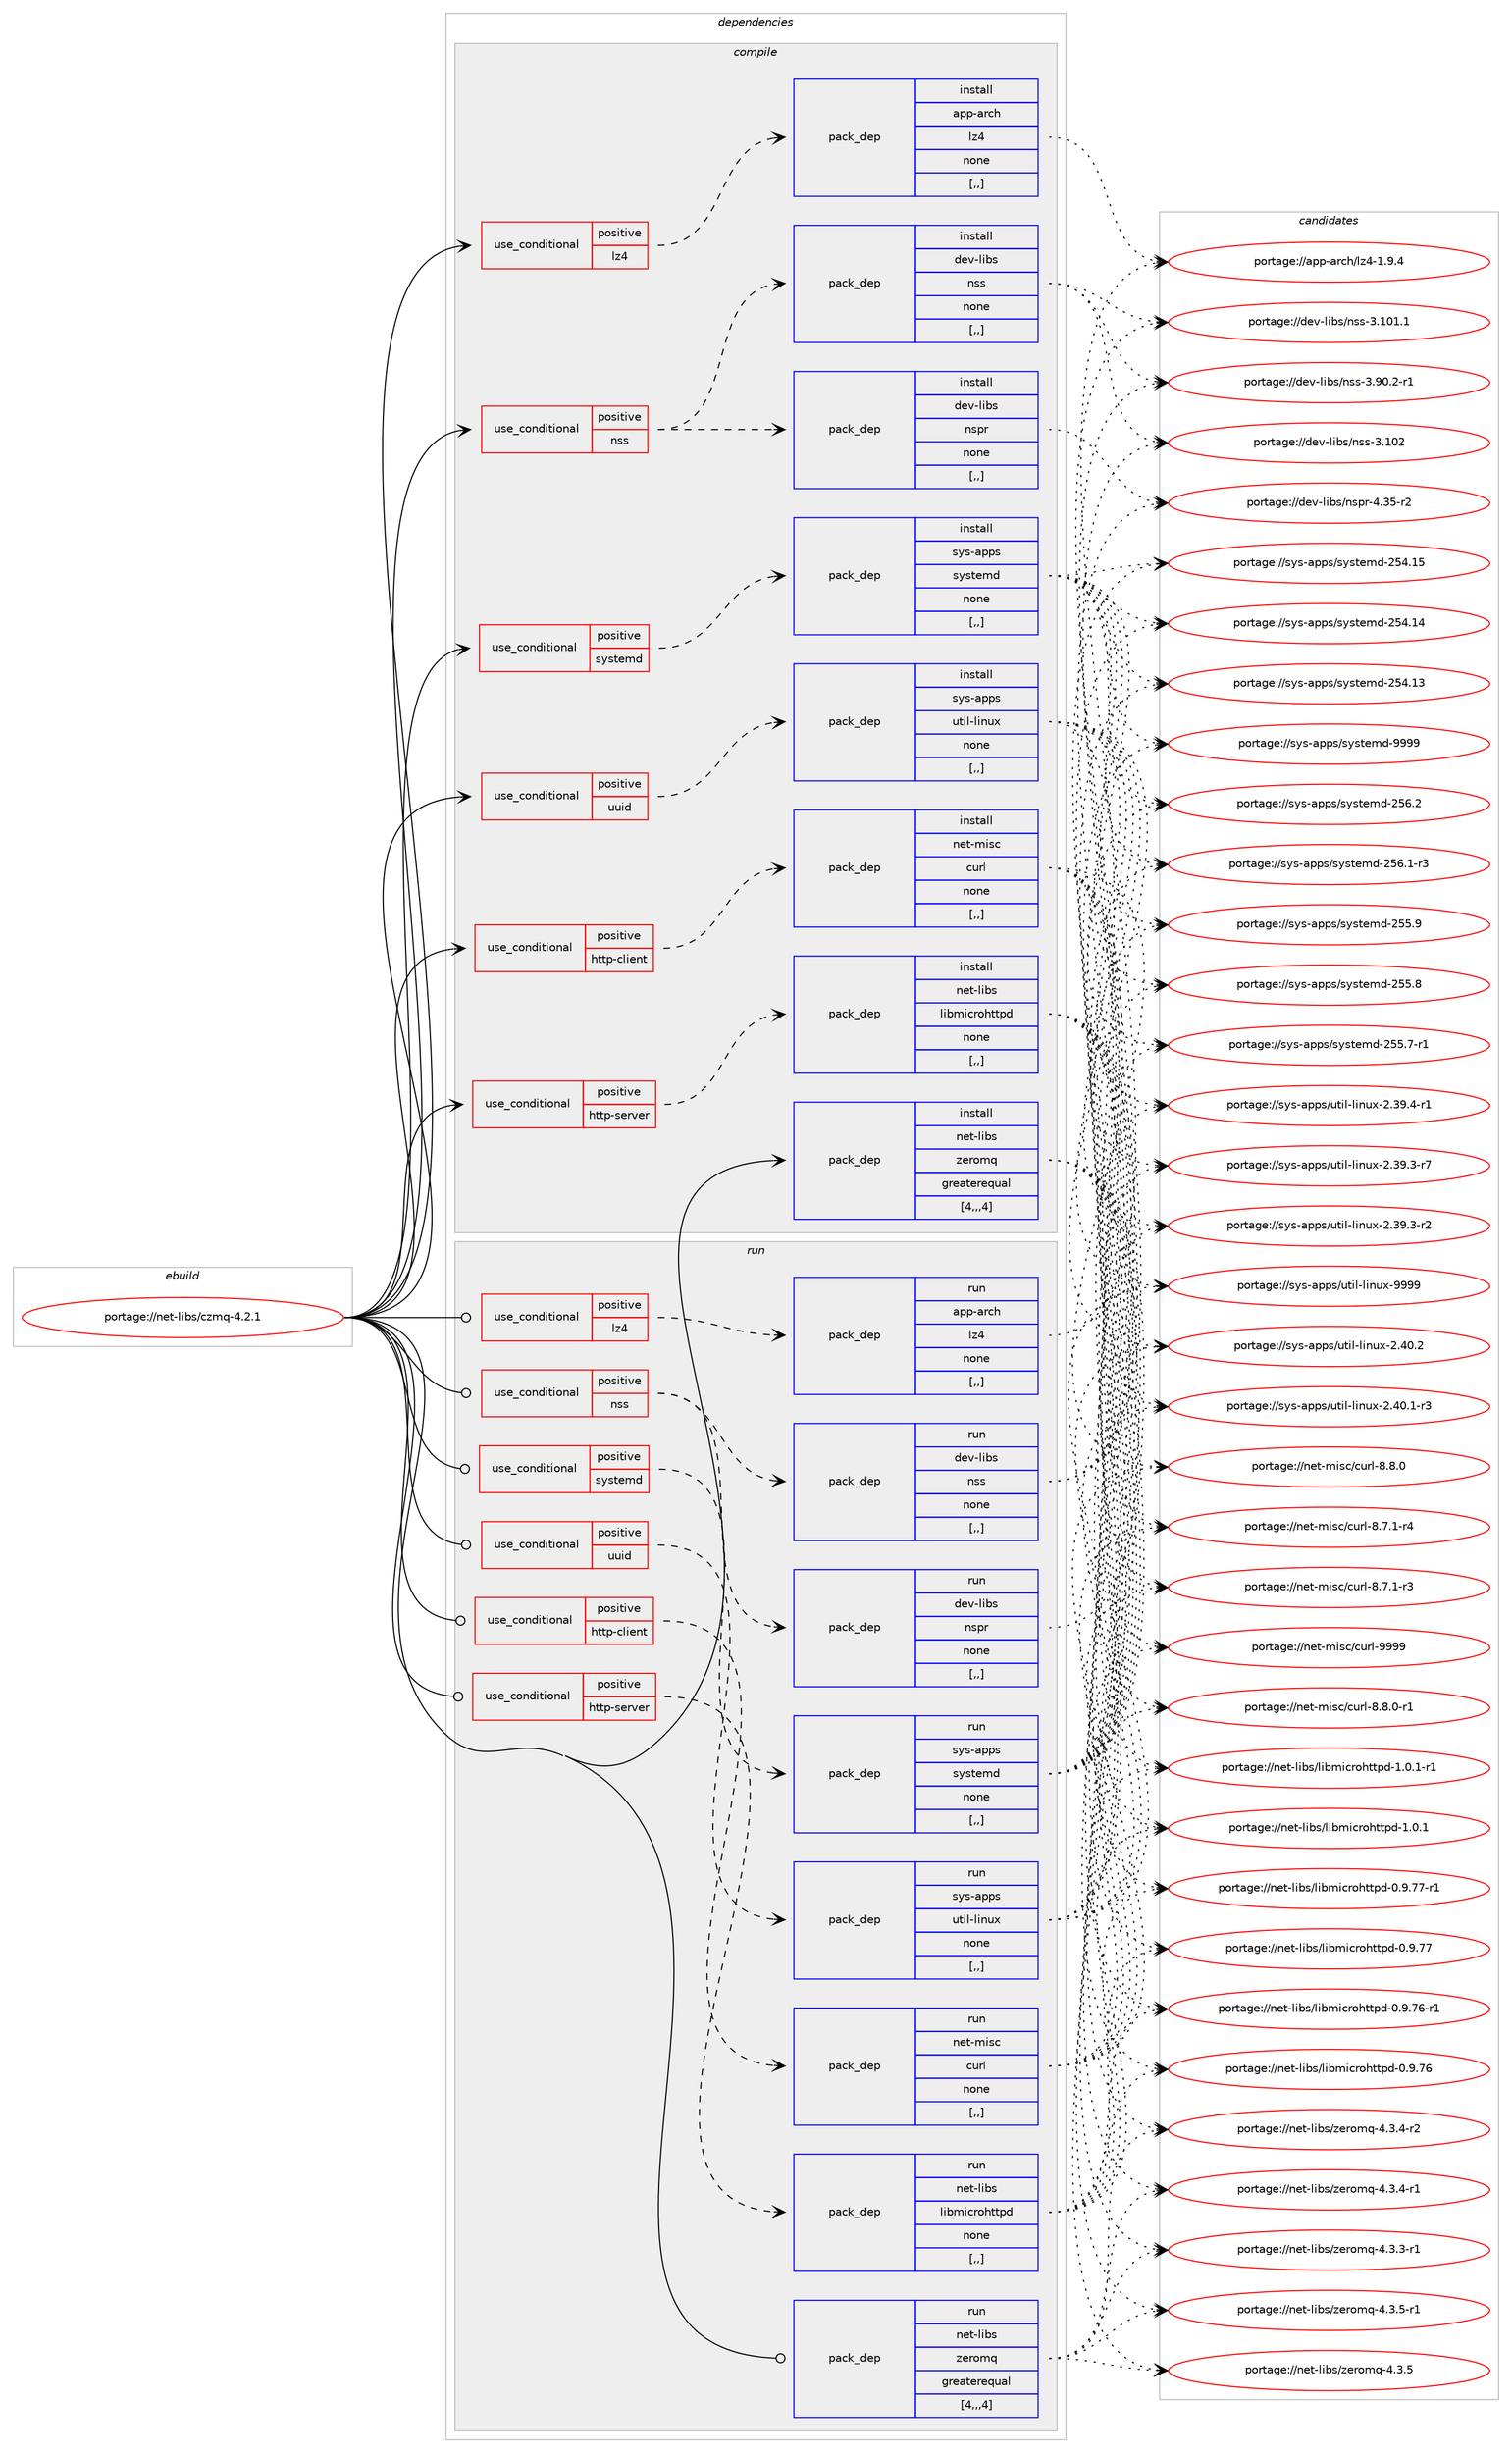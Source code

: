 digraph prolog {

# *************
# Graph options
# *************

newrank=true;
concentrate=true;
compound=true;
graph [rankdir=LR,fontname=Helvetica,fontsize=10,ranksep=1.5];#, ranksep=2.5, nodesep=0.2];
edge  [arrowhead=vee];
node  [fontname=Helvetica,fontsize=10];

# **********
# The ebuild
# **********

subgraph cluster_leftcol {
color=gray;
rank=same;
label=<<i>ebuild</i>>;
id [label="portage://net-libs/czmq-4.2.1", color=red, width=4, href="../net-libs/czmq-4.2.1.svg"];
}

# ****************
# The dependencies
# ****************

subgraph cluster_midcol {
color=gray;
label=<<i>dependencies</i>>;
subgraph cluster_compile {
fillcolor="#eeeeee";
style=filled;
label=<<i>compile</i>>;
subgraph cond92674 {
dependency355424 [label=<<TABLE BORDER="0" CELLBORDER="1" CELLSPACING="0" CELLPADDING="4"><TR><TD ROWSPAN="3" CELLPADDING="10">use_conditional</TD></TR><TR><TD>positive</TD></TR><TR><TD>http-client</TD></TR></TABLE>>, shape=none, color=red];
subgraph pack260107 {
dependency355425 [label=<<TABLE BORDER="0" CELLBORDER="1" CELLSPACING="0" CELLPADDING="4" WIDTH="220"><TR><TD ROWSPAN="6" CELLPADDING="30">pack_dep</TD></TR><TR><TD WIDTH="110">install</TD></TR><TR><TD>net-misc</TD></TR><TR><TD>curl</TD></TR><TR><TD>none</TD></TR><TR><TD>[,,]</TD></TR></TABLE>>, shape=none, color=blue];
}
dependency355424:e -> dependency355425:w [weight=20,style="dashed",arrowhead="vee"];
}
id:e -> dependency355424:w [weight=20,style="solid",arrowhead="vee"];
subgraph cond92675 {
dependency355426 [label=<<TABLE BORDER="0" CELLBORDER="1" CELLSPACING="0" CELLPADDING="4"><TR><TD ROWSPAN="3" CELLPADDING="10">use_conditional</TD></TR><TR><TD>positive</TD></TR><TR><TD>http-server</TD></TR></TABLE>>, shape=none, color=red];
subgraph pack260108 {
dependency355427 [label=<<TABLE BORDER="0" CELLBORDER="1" CELLSPACING="0" CELLPADDING="4" WIDTH="220"><TR><TD ROWSPAN="6" CELLPADDING="30">pack_dep</TD></TR><TR><TD WIDTH="110">install</TD></TR><TR><TD>net-libs</TD></TR><TR><TD>libmicrohttpd</TD></TR><TR><TD>none</TD></TR><TR><TD>[,,]</TD></TR></TABLE>>, shape=none, color=blue];
}
dependency355426:e -> dependency355427:w [weight=20,style="dashed",arrowhead="vee"];
}
id:e -> dependency355426:w [weight=20,style="solid",arrowhead="vee"];
subgraph cond92676 {
dependency355428 [label=<<TABLE BORDER="0" CELLBORDER="1" CELLSPACING="0" CELLPADDING="4"><TR><TD ROWSPAN="3" CELLPADDING="10">use_conditional</TD></TR><TR><TD>positive</TD></TR><TR><TD>lz4</TD></TR></TABLE>>, shape=none, color=red];
subgraph pack260109 {
dependency355429 [label=<<TABLE BORDER="0" CELLBORDER="1" CELLSPACING="0" CELLPADDING="4" WIDTH="220"><TR><TD ROWSPAN="6" CELLPADDING="30">pack_dep</TD></TR><TR><TD WIDTH="110">install</TD></TR><TR><TD>app-arch</TD></TR><TR><TD>lz4</TD></TR><TR><TD>none</TD></TR><TR><TD>[,,]</TD></TR></TABLE>>, shape=none, color=blue];
}
dependency355428:e -> dependency355429:w [weight=20,style="dashed",arrowhead="vee"];
}
id:e -> dependency355428:w [weight=20,style="solid",arrowhead="vee"];
subgraph cond92677 {
dependency355430 [label=<<TABLE BORDER="0" CELLBORDER="1" CELLSPACING="0" CELLPADDING="4"><TR><TD ROWSPAN="3" CELLPADDING="10">use_conditional</TD></TR><TR><TD>positive</TD></TR><TR><TD>nss</TD></TR></TABLE>>, shape=none, color=red];
subgraph pack260110 {
dependency355431 [label=<<TABLE BORDER="0" CELLBORDER="1" CELLSPACING="0" CELLPADDING="4" WIDTH="220"><TR><TD ROWSPAN="6" CELLPADDING="30">pack_dep</TD></TR><TR><TD WIDTH="110">install</TD></TR><TR><TD>dev-libs</TD></TR><TR><TD>nspr</TD></TR><TR><TD>none</TD></TR><TR><TD>[,,]</TD></TR></TABLE>>, shape=none, color=blue];
}
dependency355430:e -> dependency355431:w [weight=20,style="dashed",arrowhead="vee"];
subgraph pack260111 {
dependency355432 [label=<<TABLE BORDER="0" CELLBORDER="1" CELLSPACING="0" CELLPADDING="4" WIDTH="220"><TR><TD ROWSPAN="6" CELLPADDING="30">pack_dep</TD></TR><TR><TD WIDTH="110">install</TD></TR><TR><TD>dev-libs</TD></TR><TR><TD>nss</TD></TR><TR><TD>none</TD></TR><TR><TD>[,,]</TD></TR></TABLE>>, shape=none, color=blue];
}
dependency355430:e -> dependency355432:w [weight=20,style="dashed",arrowhead="vee"];
}
id:e -> dependency355430:w [weight=20,style="solid",arrowhead="vee"];
subgraph cond92678 {
dependency355433 [label=<<TABLE BORDER="0" CELLBORDER="1" CELLSPACING="0" CELLPADDING="4"><TR><TD ROWSPAN="3" CELLPADDING="10">use_conditional</TD></TR><TR><TD>positive</TD></TR><TR><TD>systemd</TD></TR></TABLE>>, shape=none, color=red];
subgraph pack260112 {
dependency355434 [label=<<TABLE BORDER="0" CELLBORDER="1" CELLSPACING="0" CELLPADDING="4" WIDTH="220"><TR><TD ROWSPAN="6" CELLPADDING="30">pack_dep</TD></TR><TR><TD WIDTH="110">install</TD></TR><TR><TD>sys-apps</TD></TR><TR><TD>systemd</TD></TR><TR><TD>none</TD></TR><TR><TD>[,,]</TD></TR></TABLE>>, shape=none, color=blue];
}
dependency355433:e -> dependency355434:w [weight=20,style="dashed",arrowhead="vee"];
}
id:e -> dependency355433:w [weight=20,style="solid",arrowhead="vee"];
subgraph cond92679 {
dependency355435 [label=<<TABLE BORDER="0" CELLBORDER="1" CELLSPACING="0" CELLPADDING="4"><TR><TD ROWSPAN="3" CELLPADDING="10">use_conditional</TD></TR><TR><TD>positive</TD></TR><TR><TD>uuid</TD></TR></TABLE>>, shape=none, color=red];
subgraph pack260113 {
dependency355436 [label=<<TABLE BORDER="0" CELLBORDER="1" CELLSPACING="0" CELLPADDING="4" WIDTH="220"><TR><TD ROWSPAN="6" CELLPADDING="30">pack_dep</TD></TR><TR><TD WIDTH="110">install</TD></TR><TR><TD>sys-apps</TD></TR><TR><TD>util-linux</TD></TR><TR><TD>none</TD></TR><TR><TD>[,,]</TD></TR></TABLE>>, shape=none, color=blue];
}
dependency355435:e -> dependency355436:w [weight=20,style="dashed",arrowhead="vee"];
}
id:e -> dependency355435:w [weight=20,style="solid",arrowhead="vee"];
subgraph pack260114 {
dependency355437 [label=<<TABLE BORDER="0" CELLBORDER="1" CELLSPACING="0" CELLPADDING="4" WIDTH="220"><TR><TD ROWSPAN="6" CELLPADDING="30">pack_dep</TD></TR><TR><TD WIDTH="110">install</TD></TR><TR><TD>net-libs</TD></TR><TR><TD>zeromq</TD></TR><TR><TD>greaterequal</TD></TR><TR><TD>[4,,,4]</TD></TR></TABLE>>, shape=none, color=blue];
}
id:e -> dependency355437:w [weight=20,style="solid",arrowhead="vee"];
}
subgraph cluster_compileandrun {
fillcolor="#eeeeee";
style=filled;
label=<<i>compile and run</i>>;
}
subgraph cluster_run {
fillcolor="#eeeeee";
style=filled;
label=<<i>run</i>>;
subgraph cond92680 {
dependency355438 [label=<<TABLE BORDER="0" CELLBORDER="1" CELLSPACING="0" CELLPADDING="4"><TR><TD ROWSPAN="3" CELLPADDING="10">use_conditional</TD></TR><TR><TD>positive</TD></TR><TR><TD>http-client</TD></TR></TABLE>>, shape=none, color=red];
subgraph pack260115 {
dependency355439 [label=<<TABLE BORDER="0" CELLBORDER="1" CELLSPACING="0" CELLPADDING="4" WIDTH="220"><TR><TD ROWSPAN="6" CELLPADDING="30">pack_dep</TD></TR><TR><TD WIDTH="110">run</TD></TR><TR><TD>net-misc</TD></TR><TR><TD>curl</TD></TR><TR><TD>none</TD></TR><TR><TD>[,,]</TD></TR></TABLE>>, shape=none, color=blue];
}
dependency355438:e -> dependency355439:w [weight=20,style="dashed",arrowhead="vee"];
}
id:e -> dependency355438:w [weight=20,style="solid",arrowhead="odot"];
subgraph cond92681 {
dependency355440 [label=<<TABLE BORDER="0" CELLBORDER="1" CELLSPACING="0" CELLPADDING="4"><TR><TD ROWSPAN="3" CELLPADDING="10">use_conditional</TD></TR><TR><TD>positive</TD></TR><TR><TD>http-server</TD></TR></TABLE>>, shape=none, color=red];
subgraph pack260116 {
dependency355441 [label=<<TABLE BORDER="0" CELLBORDER="1" CELLSPACING="0" CELLPADDING="4" WIDTH="220"><TR><TD ROWSPAN="6" CELLPADDING="30">pack_dep</TD></TR><TR><TD WIDTH="110">run</TD></TR><TR><TD>net-libs</TD></TR><TR><TD>libmicrohttpd</TD></TR><TR><TD>none</TD></TR><TR><TD>[,,]</TD></TR></TABLE>>, shape=none, color=blue];
}
dependency355440:e -> dependency355441:w [weight=20,style="dashed",arrowhead="vee"];
}
id:e -> dependency355440:w [weight=20,style="solid",arrowhead="odot"];
subgraph cond92682 {
dependency355442 [label=<<TABLE BORDER="0" CELLBORDER="1" CELLSPACING="0" CELLPADDING="4"><TR><TD ROWSPAN="3" CELLPADDING="10">use_conditional</TD></TR><TR><TD>positive</TD></TR><TR><TD>lz4</TD></TR></TABLE>>, shape=none, color=red];
subgraph pack260117 {
dependency355443 [label=<<TABLE BORDER="0" CELLBORDER="1" CELLSPACING="0" CELLPADDING="4" WIDTH="220"><TR><TD ROWSPAN="6" CELLPADDING="30">pack_dep</TD></TR><TR><TD WIDTH="110">run</TD></TR><TR><TD>app-arch</TD></TR><TR><TD>lz4</TD></TR><TR><TD>none</TD></TR><TR><TD>[,,]</TD></TR></TABLE>>, shape=none, color=blue];
}
dependency355442:e -> dependency355443:w [weight=20,style="dashed",arrowhead="vee"];
}
id:e -> dependency355442:w [weight=20,style="solid",arrowhead="odot"];
subgraph cond92683 {
dependency355444 [label=<<TABLE BORDER="0" CELLBORDER="1" CELLSPACING="0" CELLPADDING="4"><TR><TD ROWSPAN="3" CELLPADDING="10">use_conditional</TD></TR><TR><TD>positive</TD></TR><TR><TD>nss</TD></TR></TABLE>>, shape=none, color=red];
subgraph pack260118 {
dependency355445 [label=<<TABLE BORDER="0" CELLBORDER="1" CELLSPACING="0" CELLPADDING="4" WIDTH="220"><TR><TD ROWSPAN="6" CELLPADDING="30">pack_dep</TD></TR><TR><TD WIDTH="110">run</TD></TR><TR><TD>dev-libs</TD></TR><TR><TD>nspr</TD></TR><TR><TD>none</TD></TR><TR><TD>[,,]</TD></TR></TABLE>>, shape=none, color=blue];
}
dependency355444:e -> dependency355445:w [weight=20,style="dashed",arrowhead="vee"];
subgraph pack260119 {
dependency355446 [label=<<TABLE BORDER="0" CELLBORDER="1" CELLSPACING="0" CELLPADDING="4" WIDTH="220"><TR><TD ROWSPAN="6" CELLPADDING="30">pack_dep</TD></TR><TR><TD WIDTH="110">run</TD></TR><TR><TD>dev-libs</TD></TR><TR><TD>nss</TD></TR><TR><TD>none</TD></TR><TR><TD>[,,]</TD></TR></TABLE>>, shape=none, color=blue];
}
dependency355444:e -> dependency355446:w [weight=20,style="dashed",arrowhead="vee"];
}
id:e -> dependency355444:w [weight=20,style="solid",arrowhead="odot"];
subgraph cond92684 {
dependency355447 [label=<<TABLE BORDER="0" CELLBORDER="1" CELLSPACING="0" CELLPADDING="4"><TR><TD ROWSPAN="3" CELLPADDING="10">use_conditional</TD></TR><TR><TD>positive</TD></TR><TR><TD>systemd</TD></TR></TABLE>>, shape=none, color=red];
subgraph pack260120 {
dependency355448 [label=<<TABLE BORDER="0" CELLBORDER="1" CELLSPACING="0" CELLPADDING="4" WIDTH="220"><TR><TD ROWSPAN="6" CELLPADDING="30">pack_dep</TD></TR><TR><TD WIDTH="110">run</TD></TR><TR><TD>sys-apps</TD></TR><TR><TD>systemd</TD></TR><TR><TD>none</TD></TR><TR><TD>[,,]</TD></TR></TABLE>>, shape=none, color=blue];
}
dependency355447:e -> dependency355448:w [weight=20,style="dashed",arrowhead="vee"];
}
id:e -> dependency355447:w [weight=20,style="solid",arrowhead="odot"];
subgraph cond92685 {
dependency355449 [label=<<TABLE BORDER="0" CELLBORDER="1" CELLSPACING="0" CELLPADDING="4"><TR><TD ROWSPAN="3" CELLPADDING="10">use_conditional</TD></TR><TR><TD>positive</TD></TR><TR><TD>uuid</TD></TR></TABLE>>, shape=none, color=red];
subgraph pack260121 {
dependency355450 [label=<<TABLE BORDER="0" CELLBORDER="1" CELLSPACING="0" CELLPADDING="4" WIDTH="220"><TR><TD ROWSPAN="6" CELLPADDING="30">pack_dep</TD></TR><TR><TD WIDTH="110">run</TD></TR><TR><TD>sys-apps</TD></TR><TR><TD>util-linux</TD></TR><TR><TD>none</TD></TR><TR><TD>[,,]</TD></TR></TABLE>>, shape=none, color=blue];
}
dependency355449:e -> dependency355450:w [weight=20,style="dashed",arrowhead="vee"];
}
id:e -> dependency355449:w [weight=20,style="solid",arrowhead="odot"];
subgraph pack260122 {
dependency355451 [label=<<TABLE BORDER="0" CELLBORDER="1" CELLSPACING="0" CELLPADDING="4" WIDTH="220"><TR><TD ROWSPAN="6" CELLPADDING="30">pack_dep</TD></TR><TR><TD WIDTH="110">run</TD></TR><TR><TD>net-libs</TD></TR><TR><TD>zeromq</TD></TR><TR><TD>greaterequal</TD></TR><TR><TD>[4,,,4]</TD></TR></TABLE>>, shape=none, color=blue];
}
id:e -> dependency355451:w [weight=20,style="solid",arrowhead="odot"];
}
}

# **************
# The candidates
# **************

subgraph cluster_choices {
rank=same;
color=gray;
label=<<i>candidates</i>>;

subgraph choice260107 {
color=black;
nodesep=1;
choice110101116451091051159947991171141084557575757 [label="portage://net-misc/curl-9999", color=red, width=4,href="../net-misc/curl-9999.svg"];
choice110101116451091051159947991171141084556465646484511449 [label="portage://net-misc/curl-8.8.0-r1", color=red, width=4,href="../net-misc/curl-8.8.0-r1.svg"];
choice11010111645109105115994799117114108455646564648 [label="portage://net-misc/curl-8.8.0", color=red, width=4,href="../net-misc/curl-8.8.0.svg"];
choice110101116451091051159947991171141084556465546494511452 [label="portage://net-misc/curl-8.7.1-r4", color=red, width=4,href="../net-misc/curl-8.7.1-r4.svg"];
choice110101116451091051159947991171141084556465546494511451 [label="portage://net-misc/curl-8.7.1-r3", color=red, width=4,href="../net-misc/curl-8.7.1-r3.svg"];
dependency355425:e -> choice110101116451091051159947991171141084557575757:w [style=dotted,weight="100"];
dependency355425:e -> choice110101116451091051159947991171141084556465646484511449:w [style=dotted,weight="100"];
dependency355425:e -> choice11010111645109105115994799117114108455646564648:w [style=dotted,weight="100"];
dependency355425:e -> choice110101116451091051159947991171141084556465546494511452:w [style=dotted,weight="100"];
dependency355425:e -> choice110101116451091051159947991171141084556465546494511451:w [style=dotted,weight="100"];
}
subgraph choice260108 {
color=black;
nodesep=1;
choice11010111645108105981154710810598109105991141111041161161121004549464846494511449 [label="portage://net-libs/libmicrohttpd-1.0.1-r1", color=red, width=4,href="../net-libs/libmicrohttpd-1.0.1-r1.svg"];
choice1101011164510810598115471081059810910599114111104116116112100454946484649 [label="portage://net-libs/libmicrohttpd-1.0.1", color=red, width=4,href="../net-libs/libmicrohttpd-1.0.1.svg"];
choice1101011164510810598115471081059810910599114111104116116112100454846574655554511449 [label="portage://net-libs/libmicrohttpd-0.9.77-r1", color=red, width=4,href="../net-libs/libmicrohttpd-0.9.77-r1.svg"];
choice110101116451081059811547108105981091059911411110411611611210045484657465555 [label="portage://net-libs/libmicrohttpd-0.9.77", color=red, width=4,href="../net-libs/libmicrohttpd-0.9.77.svg"];
choice1101011164510810598115471081059810910599114111104116116112100454846574655544511449 [label="portage://net-libs/libmicrohttpd-0.9.76-r1", color=red, width=4,href="../net-libs/libmicrohttpd-0.9.76-r1.svg"];
choice110101116451081059811547108105981091059911411110411611611210045484657465554 [label="portage://net-libs/libmicrohttpd-0.9.76", color=red, width=4,href="../net-libs/libmicrohttpd-0.9.76.svg"];
dependency355427:e -> choice11010111645108105981154710810598109105991141111041161161121004549464846494511449:w [style=dotted,weight="100"];
dependency355427:e -> choice1101011164510810598115471081059810910599114111104116116112100454946484649:w [style=dotted,weight="100"];
dependency355427:e -> choice1101011164510810598115471081059810910599114111104116116112100454846574655554511449:w [style=dotted,weight="100"];
dependency355427:e -> choice110101116451081059811547108105981091059911411110411611611210045484657465555:w [style=dotted,weight="100"];
dependency355427:e -> choice1101011164510810598115471081059810910599114111104116116112100454846574655544511449:w [style=dotted,weight="100"];
dependency355427:e -> choice110101116451081059811547108105981091059911411110411611611210045484657465554:w [style=dotted,weight="100"];
}
subgraph choice260109 {
color=black;
nodesep=1;
choice971121124597114991044710812252454946574652 [label="portage://app-arch/lz4-1.9.4", color=red, width=4,href="../app-arch/lz4-1.9.4.svg"];
dependency355429:e -> choice971121124597114991044710812252454946574652:w [style=dotted,weight="100"];
}
subgraph choice260110 {
color=black;
nodesep=1;
choice10010111845108105981154711011511211445524651534511450 [label="portage://dev-libs/nspr-4.35-r2", color=red, width=4,href="../dev-libs/nspr-4.35-r2.svg"];
dependency355431:e -> choice10010111845108105981154711011511211445524651534511450:w [style=dotted,weight="100"];
}
subgraph choice260111 {
color=black;
nodesep=1;
choice100101118451081059811547110115115455146494850 [label="portage://dev-libs/nss-3.102", color=red, width=4,href="../dev-libs/nss-3.102.svg"];
choice1001011184510810598115471101151154551464948494649 [label="portage://dev-libs/nss-3.101.1", color=red, width=4,href="../dev-libs/nss-3.101.1.svg"];
choice100101118451081059811547110115115455146574846504511449 [label="portage://dev-libs/nss-3.90.2-r1", color=red, width=4,href="../dev-libs/nss-3.90.2-r1.svg"];
dependency355432:e -> choice100101118451081059811547110115115455146494850:w [style=dotted,weight="100"];
dependency355432:e -> choice1001011184510810598115471101151154551464948494649:w [style=dotted,weight="100"];
dependency355432:e -> choice100101118451081059811547110115115455146574846504511449:w [style=dotted,weight="100"];
}
subgraph choice260112 {
color=black;
nodesep=1;
choice1151211154597112112115471151211151161011091004557575757 [label="portage://sys-apps/systemd-9999", color=red, width=4,href="../sys-apps/systemd-9999.svg"];
choice115121115459711211211547115121115116101109100455053544650 [label="portage://sys-apps/systemd-256.2", color=red, width=4,href="../sys-apps/systemd-256.2.svg"];
choice1151211154597112112115471151211151161011091004550535446494511451 [label="portage://sys-apps/systemd-256.1-r3", color=red, width=4,href="../sys-apps/systemd-256.1-r3.svg"];
choice115121115459711211211547115121115116101109100455053534657 [label="portage://sys-apps/systemd-255.9", color=red, width=4,href="../sys-apps/systemd-255.9.svg"];
choice115121115459711211211547115121115116101109100455053534656 [label="portage://sys-apps/systemd-255.8", color=red, width=4,href="../sys-apps/systemd-255.8.svg"];
choice1151211154597112112115471151211151161011091004550535346554511449 [label="portage://sys-apps/systemd-255.7-r1", color=red, width=4,href="../sys-apps/systemd-255.7-r1.svg"];
choice11512111545971121121154711512111511610110910045505352464953 [label="portage://sys-apps/systemd-254.15", color=red, width=4,href="../sys-apps/systemd-254.15.svg"];
choice11512111545971121121154711512111511610110910045505352464952 [label="portage://sys-apps/systemd-254.14", color=red, width=4,href="../sys-apps/systemd-254.14.svg"];
choice11512111545971121121154711512111511610110910045505352464951 [label="portage://sys-apps/systemd-254.13", color=red, width=4,href="../sys-apps/systemd-254.13.svg"];
dependency355434:e -> choice1151211154597112112115471151211151161011091004557575757:w [style=dotted,weight="100"];
dependency355434:e -> choice115121115459711211211547115121115116101109100455053544650:w [style=dotted,weight="100"];
dependency355434:e -> choice1151211154597112112115471151211151161011091004550535446494511451:w [style=dotted,weight="100"];
dependency355434:e -> choice115121115459711211211547115121115116101109100455053534657:w [style=dotted,weight="100"];
dependency355434:e -> choice115121115459711211211547115121115116101109100455053534656:w [style=dotted,weight="100"];
dependency355434:e -> choice1151211154597112112115471151211151161011091004550535346554511449:w [style=dotted,weight="100"];
dependency355434:e -> choice11512111545971121121154711512111511610110910045505352464953:w [style=dotted,weight="100"];
dependency355434:e -> choice11512111545971121121154711512111511610110910045505352464952:w [style=dotted,weight="100"];
dependency355434:e -> choice11512111545971121121154711512111511610110910045505352464951:w [style=dotted,weight="100"];
}
subgraph choice260113 {
color=black;
nodesep=1;
choice115121115459711211211547117116105108451081051101171204557575757 [label="portage://sys-apps/util-linux-9999", color=red, width=4,href="../sys-apps/util-linux-9999.svg"];
choice1151211154597112112115471171161051084510810511011712045504652484650 [label="portage://sys-apps/util-linux-2.40.2", color=red, width=4,href="../sys-apps/util-linux-2.40.2.svg"];
choice11512111545971121121154711711610510845108105110117120455046524846494511451 [label="portage://sys-apps/util-linux-2.40.1-r3", color=red, width=4,href="../sys-apps/util-linux-2.40.1-r3.svg"];
choice11512111545971121121154711711610510845108105110117120455046515746524511449 [label="portage://sys-apps/util-linux-2.39.4-r1", color=red, width=4,href="../sys-apps/util-linux-2.39.4-r1.svg"];
choice11512111545971121121154711711610510845108105110117120455046515746514511455 [label="portage://sys-apps/util-linux-2.39.3-r7", color=red, width=4,href="../sys-apps/util-linux-2.39.3-r7.svg"];
choice11512111545971121121154711711610510845108105110117120455046515746514511450 [label="portage://sys-apps/util-linux-2.39.3-r2", color=red, width=4,href="../sys-apps/util-linux-2.39.3-r2.svg"];
dependency355436:e -> choice115121115459711211211547117116105108451081051101171204557575757:w [style=dotted,weight="100"];
dependency355436:e -> choice1151211154597112112115471171161051084510810511011712045504652484650:w [style=dotted,weight="100"];
dependency355436:e -> choice11512111545971121121154711711610510845108105110117120455046524846494511451:w [style=dotted,weight="100"];
dependency355436:e -> choice11512111545971121121154711711610510845108105110117120455046515746524511449:w [style=dotted,weight="100"];
dependency355436:e -> choice11512111545971121121154711711610510845108105110117120455046515746514511455:w [style=dotted,weight="100"];
dependency355436:e -> choice11512111545971121121154711711610510845108105110117120455046515746514511450:w [style=dotted,weight="100"];
}
subgraph choice260114 {
color=black;
nodesep=1;
choice1101011164510810598115471221011141111091134552465146534511449 [label="portage://net-libs/zeromq-4.3.5-r1", color=red, width=4,href="../net-libs/zeromq-4.3.5-r1.svg"];
choice110101116451081059811547122101114111109113455246514653 [label="portage://net-libs/zeromq-4.3.5", color=red, width=4,href="../net-libs/zeromq-4.3.5.svg"];
choice1101011164510810598115471221011141111091134552465146524511450 [label="portage://net-libs/zeromq-4.3.4-r2", color=red, width=4,href="../net-libs/zeromq-4.3.4-r2.svg"];
choice1101011164510810598115471221011141111091134552465146524511449 [label="portage://net-libs/zeromq-4.3.4-r1", color=red, width=4,href="../net-libs/zeromq-4.3.4-r1.svg"];
choice1101011164510810598115471221011141111091134552465146514511449 [label="portage://net-libs/zeromq-4.3.3-r1", color=red, width=4,href="../net-libs/zeromq-4.3.3-r1.svg"];
dependency355437:e -> choice1101011164510810598115471221011141111091134552465146534511449:w [style=dotted,weight="100"];
dependency355437:e -> choice110101116451081059811547122101114111109113455246514653:w [style=dotted,weight="100"];
dependency355437:e -> choice1101011164510810598115471221011141111091134552465146524511450:w [style=dotted,weight="100"];
dependency355437:e -> choice1101011164510810598115471221011141111091134552465146524511449:w [style=dotted,weight="100"];
dependency355437:e -> choice1101011164510810598115471221011141111091134552465146514511449:w [style=dotted,weight="100"];
}
subgraph choice260115 {
color=black;
nodesep=1;
choice110101116451091051159947991171141084557575757 [label="portage://net-misc/curl-9999", color=red, width=4,href="../net-misc/curl-9999.svg"];
choice110101116451091051159947991171141084556465646484511449 [label="portage://net-misc/curl-8.8.0-r1", color=red, width=4,href="../net-misc/curl-8.8.0-r1.svg"];
choice11010111645109105115994799117114108455646564648 [label="portage://net-misc/curl-8.8.0", color=red, width=4,href="../net-misc/curl-8.8.0.svg"];
choice110101116451091051159947991171141084556465546494511452 [label="portage://net-misc/curl-8.7.1-r4", color=red, width=4,href="../net-misc/curl-8.7.1-r4.svg"];
choice110101116451091051159947991171141084556465546494511451 [label="portage://net-misc/curl-8.7.1-r3", color=red, width=4,href="../net-misc/curl-8.7.1-r3.svg"];
dependency355439:e -> choice110101116451091051159947991171141084557575757:w [style=dotted,weight="100"];
dependency355439:e -> choice110101116451091051159947991171141084556465646484511449:w [style=dotted,weight="100"];
dependency355439:e -> choice11010111645109105115994799117114108455646564648:w [style=dotted,weight="100"];
dependency355439:e -> choice110101116451091051159947991171141084556465546494511452:w [style=dotted,weight="100"];
dependency355439:e -> choice110101116451091051159947991171141084556465546494511451:w [style=dotted,weight="100"];
}
subgraph choice260116 {
color=black;
nodesep=1;
choice11010111645108105981154710810598109105991141111041161161121004549464846494511449 [label="portage://net-libs/libmicrohttpd-1.0.1-r1", color=red, width=4,href="../net-libs/libmicrohttpd-1.0.1-r1.svg"];
choice1101011164510810598115471081059810910599114111104116116112100454946484649 [label="portage://net-libs/libmicrohttpd-1.0.1", color=red, width=4,href="../net-libs/libmicrohttpd-1.0.1.svg"];
choice1101011164510810598115471081059810910599114111104116116112100454846574655554511449 [label="portage://net-libs/libmicrohttpd-0.9.77-r1", color=red, width=4,href="../net-libs/libmicrohttpd-0.9.77-r1.svg"];
choice110101116451081059811547108105981091059911411110411611611210045484657465555 [label="portage://net-libs/libmicrohttpd-0.9.77", color=red, width=4,href="../net-libs/libmicrohttpd-0.9.77.svg"];
choice1101011164510810598115471081059810910599114111104116116112100454846574655544511449 [label="portage://net-libs/libmicrohttpd-0.9.76-r1", color=red, width=4,href="../net-libs/libmicrohttpd-0.9.76-r1.svg"];
choice110101116451081059811547108105981091059911411110411611611210045484657465554 [label="portage://net-libs/libmicrohttpd-0.9.76", color=red, width=4,href="../net-libs/libmicrohttpd-0.9.76.svg"];
dependency355441:e -> choice11010111645108105981154710810598109105991141111041161161121004549464846494511449:w [style=dotted,weight="100"];
dependency355441:e -> choice1101011164510810598115471081059810910599114111104116116112100454946484649:w [style=dotted,weight="100"];
dependency355441:e -> choice1101011164510810598115471081059810910599114111104116116112100454846574655554511449:w [style=dotted,weight="100"];
dependency355441:e -> choice110101116451081059811547108105981091059911411110411611611210045484657465555:w [style=dotted,weight="100"];
dependency355441:e -> choice1101011164510810598115471081059810910599114111104116116112100454846574655544511449:w [style=dotted,weight="100"];
dependency355441:e -> choice110101116451081059811547108105981091059911411110411611611210045484657465554:w [style=dotted,weight="100"];
}
subgraph choice260117 {
color=black;
nodesep=1;
choice971121124597114991044710812252454946574652 [label="portage://app-arch/lz4-1.9.4", color=red, width=4,href="../app-arch/lz4-1.9.4.svg"];
dependency355443:e -> choice971121124597114991044710812252454946574652:w [style=dotted,weight="100"];
}
subgraph choice260118 {
color=black;
nodesep=1;
choice10010111845108105981154711011511211445524651534511450 [label="portage://dev-libs/nspr-4.35-r2", color=red, width=4,href="../dev-libs/nspr-4.35-r2.svg"];
dependency355445:e -> choice10010111845108105981154711011511211445524651534511450:w [style=dotted,weight="100"];
}
subgraph choice260119 {
color=black;
nodesep=1;
choice100101118451081059811547110115115455146494850 [label="portage://dev-libs/nss-3.102", color=red, width=4,href="../dev-libs/nss-3.102.svg"];
choice1001011184510810598115471101151154551464948494649 [label="portage://dev-libs/nss-3.101.1", color=red, width=4,href="../dev-libs/nss-3.101.1.svg"];
choice100101118451081059811547110115115455146574846504511449 [label="portage://dev-libs/nss-3.90.2-r1", color=red, width=4,href="../dev-libs/nss-3.90.2-r1.svg"];
dependency355446:e -> choice100101118451081059811547110115115455146494850:w [style=dotted,weight="100"];
dependency355446:e -> choice1001011184510810598115471101151154551464948494649:w [style=dotted,weight="100"];
dependency355446:e -> choice100101118451081059811547110115115455146574846504511449:w [style=dotted,weight="100"];
}
subgraph choice260120 {
color=black;
nodesep=1;
choice1151211154597112112115471151211151161011091004557575757 [label="portage://sys-apps/systemd-9999", color=red, width=4,href="../sys-apps/systemd-9999.svg"];
choice115121115459711211211547115121115116101109100455053544650 [label="portage://sys-apps/systemd-256.2", color=red, width=4,href="../sys-apps/systemd-256.2.svg"];
choice1151211154597112112115471151211151161011091004550535446494511451 [label="portage://sys-apps/systemd-256.1-r3", color=red, width=4,href="../sys-apps/systemd-256.1-r3.svg"];
choice115121115459711211211547115121115116101109100455053534657 [label="portage://sys-apps/systemd-255.9", color=red, width=4,href="../sys-apps/systemd-255.9.svg"];
choice115121115459711211211547115121115116101109100455053534656 [label="portage://sys-apps/systemd-255.8", color=red, width=4,href="../sys-apps/systemd-255.8.svg"];
choice1151211154597112112115471151211151161011091004550535346554511449 [label="portage://sys-apps/systemd-255.7-r1", color=red, width=4,href="../sys-apps/systemd-255.7-r1.svg"];
choice11512111545971121121154711512111511610110910045505352464953 [label="portage://sys-apps/systemd-254.15", color=red, width=4,href="../sys-apps/systemd-254.15.svg"];
choice11512111545971121121154711512111511610110910045505352464952 [label="portage://sys-apps/systemd-254.14", color=red, width=4,href="../sys-apps/systemd-254.14.svg"];
choice11512111545971121121154711512111511610110910045505352464951 [label="portage://sys-apps/systemd-254.13", color=red, width=4,href="../sys-apps/systemd-254.13.svg"];
dependency355448:e -> choice1151211154597112112115471151211151161011091004557575757:w [style=dotted,weight="100"];
dependency355448:e -> choice115121115459711211211547115121115116101109100455053544650:w [style=dotted,weight="100"];
dependency355448:e -> choice1151211154597112112115471151211151161011091004550535446494511451:w [style=dotted,weight="100"];
dependency355448:e -> choice115121115459711211211547115121115116101109100455053534657:w [style=dotted,weight="100"];
dependency355448:e -> choice115121115459711211211547115121115116101109100455053534656:w [style=dotted,weight="100"];
dependency355448:e -> choice1151211154597112112115471151211151161011091004550535346554511449:w [style=dotted,weight="100"];
dependency355448:e -> choice11512111545971121121154711512111511610110910045505352464953:w [style=dotted,weight="100"];
dependency355448:e -> choice11512111545971121121154711512111511610110910045505352464952:w [style=dotted,weight="100"];
dependency355448:e -> choice11512111545971121121154711512111511610110910045505352464951:w [style=dotted,weight="100"];
}
subgraph choice260121 {
color=black;
nodesep=1;
choice115121115459711211211547117116105108451081051101171204557575757 [label="portage://sys-apps/util-linux-9999", color=red, width=4,href="../sys-apps/util-linux-9999.svg"];
choice1151211154597112112115471171161051084510810511011712045504652484650 [label="portage://sys-apps/util-linux-2.40.2", color=red, width=4,href="../sys-apps/util-linux-2.40.2.svg"];
choice11512111545971121121154711711610510845108105110117120455046524846494511451 [label="portage://sys-apps/util-linux-2.40.1-r3", color=red, width=4,href="../sys-apps/util-linux-2.40.1-r3.svg"];
choice11512111545971121121154711711610510845108105110117120455046515746524511449 [label="portage://sys-apps/util-linux-2.39.4-r1", color=red, width=4,href="../sys-apps/util-linux-2.39.4-r1.svg"];
choice11512111545971121121154711711610510845108105110117120455046515746514511455 [label="portage://sys-apps/util-linux-2.39.3-r7", color=red, width=4,href="../sys-apps/util-linux-2.39.3-r7.svg"];
choice11512111545971121121154711711610510845108105110117120455046515746514511450 [label="portage://sys-apps/util-linux-2.39.3-r2", color=red, width=4,href="../sys-apps/util-linux-2.39.3-r2.svg"];
dependency355450:e -> choice115121115459711211211547117116105108451081051101171204557575757:w [style=dotted,weight="100"];
dependency355450:e -> choice1151211154597112112115471171161051084510810511011712045504652484650:w [style=dotted,weight="100"];
dependency355450:e -> choice11512111545971121121154711711610510845108105110117120455046524846494511451:w [style=dotted,weight="100"];
dependency355450:e -> choice11512111545971121121154711711610510845108105110117120455046515746524511449:w [style=dotted,weight="100"];
dependency355450:e -> choice11512111545971121121154711711610510845108105110117120455046515746514511455:w [style=dotted,weight="100"];
dependency355450:e -> choice11512111545971121121154711711610510845108105110117120455046515746514511450:w [style=dotted,weight="100"];
}
subgraph choice260122 {
color=black;
nodesep=1;
choice1101011164510810598115471221011141111091134552465146534511449 [label="portage://net-libs/zeromq-4.3.5-r1", color=red, width=4,href="../net-libs/zeromq-4.3.5-r1.svg"];
choice110101116451081059811547122101114111109113455246514653 [label="portage://net-libs/zeromq-4.3.5", color=red, width=4,href="../net-libs/zeromq-4.3.5.svg"];
choice1101011164510810598115471221011141111091134552465146524511450 [label="portage://net-libs/zeromq-4.3.4-r2", color=red, width=4,href="../net-libs/zeromq-4.3.4-r2.svg"];
choice1101011164510810598115471221011141111091134552465146524511449 [label="portage://net-libs/zeromq-4.3.4-r1", color=red, width=4,href="../net-libs/zeromq-4.3.4-r1.svg"];
choice1101011164510810598115471221011141111091134552465146514511449 [label="portage://net-libs/zeromq-4.3.3-r1", color=red, width=4,href="../net-libs/zeromq-4.3.3-r1.svg"];
dependency355451:e -> choice1101011164510810598115471221011141111091134552465146534511449:w [style=dotted,weight="100"];
dependency355451:e -> choice110101116451081059811547122101114111109113455246514653:w [style=dotted,weight="100"];
dependency355451:e -> choice1101011164510810598115471221011141111091134552465146524511450:w [style=dotted,weight="100"];
dependency355451:e -> choice1101011164510810598115471221011141111091134552465146524511449:w [style=dotted,weight="100"];
dependency355451:e -> choice1101011164510810598115471221011141111091134552465146514511449:w [style=dotted,weight="100"];
}
}

}

